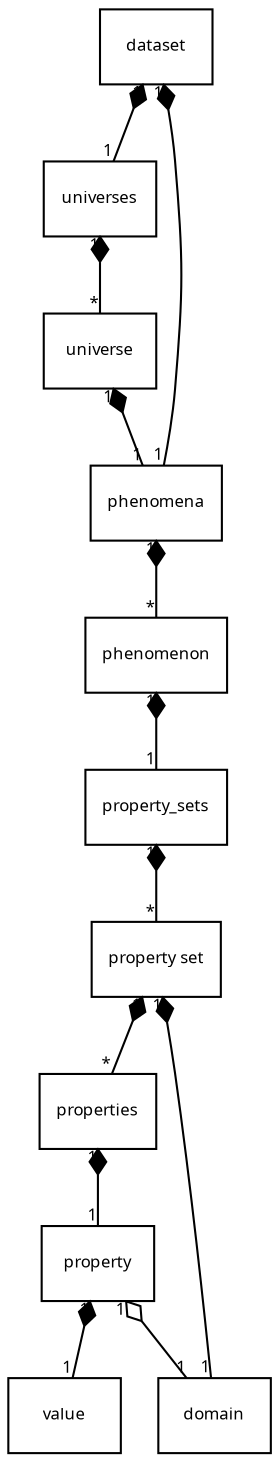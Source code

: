 digraph logical_data_model {

    // -------------------------------------------------------------------------
    graph [
        fontname=Verdana
        fontsize=8
        compound=true
        bgcolor=transparent
        splines=true
        overlap=scale
    ];

    node [
        shape=record
        fontname=Verdana
        fontsize=8
        style=filled
        fillcolor=white
        target=_parent
    ];

    edge [
        dir="both"
        arrowtail=none
        arrowhead=none
        fontname=Verdana
        fontsize=8
    ];


    // -------------------------------------------------------------------------
    dataset [
        label="{" +
            "dataset" +
            // "dataset|" +
            // "name" +
        "}"
        URL="md_doc_dataset.html#details"
    ];

    universes [
        label="{" +
            "universes" +
        "}"
        URL="md_doc_universes.html#details"
    ];

    universe [
        label="{" +
            "universe" +
            // "universe|" +
            // "name" +
        "}"
        URL="md_doc_universe.html#details"
    ];

    phenomena [
        label="{" +
            "phenomena" +
        "}"
        URL="md_doc_phenomena.html#details"
    ];

    phenomenon [
        label="{" +
            "phenomenon" +
            // "phenomenon|" +
            // "name" +
        "}"
        URL="md_doc_phenomenon.html#details"
    ];

    property_sets [
        label="{" +
            "property_sets" +
        "}"
        URL="md_doc_property_sets.html#details"
    ];

    property_set [
        label="{" +
            "property set" +
            // "property set|" +
            // "name" +
        "}"
        URL="md_doc_property_set.html#details"
    ];

    properties [
        label="{" +
            "properties" +
        "}"
        URL="md_doc_properties.html#details"
    ];

    property [
        label="{" +
            "property" +
            // "property|" +
            // "name" +
        "}"
        URL="md_doc_property.html#details"
    ];

    domain [
        label="{" +
            "domain" +
        "}"
        URL="md_doc_domain.html#details"
    ];

    // time_domain [
    //     label="{" +
    //         "time domain|" +
    //         "located in time or not\n" +
    //         "constant collection of items or not\n" +
    //         "shared or not\n" +
    //     "}"
    //     // URL="md_domain.html#lue_domain_time_domain_types"
    // ];

    // space_domain [
    //     label="{" +
    //         "space domain|" +
    //         "located in space or not\n" +
    //         "indexed or not\n" +
    //         "topological or not" +
    //     "}"
    //     // URL="md_domain.html#lue_domain_space_domain_types"
    // ];

    value [
        label="{" +
            "value" +
            // "value|" +
            // "discretization?" +
        "}"
        URL="md_doc_value.html#details"
    ];


    // -------------------------------------------------------------------------
    dataset -> universes [
        arrowtail=diamond
        taillabel="1"
        headlabel="1"
    ];

    dataset -> phenomena [
        arrowtail=diamond
        taillabel="1"
        headlabel="1"
    ];

    universes -> universe [
        arrowtail=diamond
        taillabel="1"
        headlabel="*"
    ];

    universe -> phenomena [
        arrowtail=diamond
        taillabel="1"
        headlabel="1"
    ];

    // universe -> phenomenon [
    //     arrowtail=diamond
    //     taillabel="1"
    //     headlabel="*"
    // ];

    phenomena -> phenomenon [
        arrowtail=diamond
        taillabel="1"
        headlabel="*"
    ];

    phenomenon -> property_sets [
        arrowtail=diamond
        taillabel="1"
        headlabel="1"
    ];

    property_sets -> property_set [
        arrowtail=diamond
        taillabel="1"
        headlabel="*"
    ];

    property_set -> domain [
        arrowtail=diamond
        taillabel="1"
        headlabel="1"
    ];

    property_set -> properties [
        arrowtail=diamond
        taillabel="1"
        headlabel="*"
    ];


    // subgraph cluster_space_domain {
    //     label="space domain";
    //     space_point;
    //     space_box;
    //     space_line;
    //     space_region;
    //     space_cell;
    // }

    // domain -> space_line [
    //     lhead=cluster_space_domain
    //     arrowtail="diamond"
    //     taillabel="1"
    //     headlabel="?"
    // ];

    // domain -> time_domain [
    //     arrowtail="diamond"
    //     taillabel="1"
    //     headlabel="?"
    // ];

    // domain -> space_domain [
    //     arrowtail="diamond"
    //     taillabel="1"
    //     headlabel="?"
    // ];

    // property_set -> property [
    //     arrowtail=diamond
    //     taillabel="1"
    //     headlabel="*"
    // ];

    properties -> property [
        arrowtail=diamond
        taillabel="1"
        headlabel="1"
    ];

    property -> domain [
        arrowtail=odiamond
        taillabel="1"
        headlabel="1"
    ];

    property -> value [
        arrowtail=diamond
        taillabel="1"
        headlabel="1"
    ];

}
